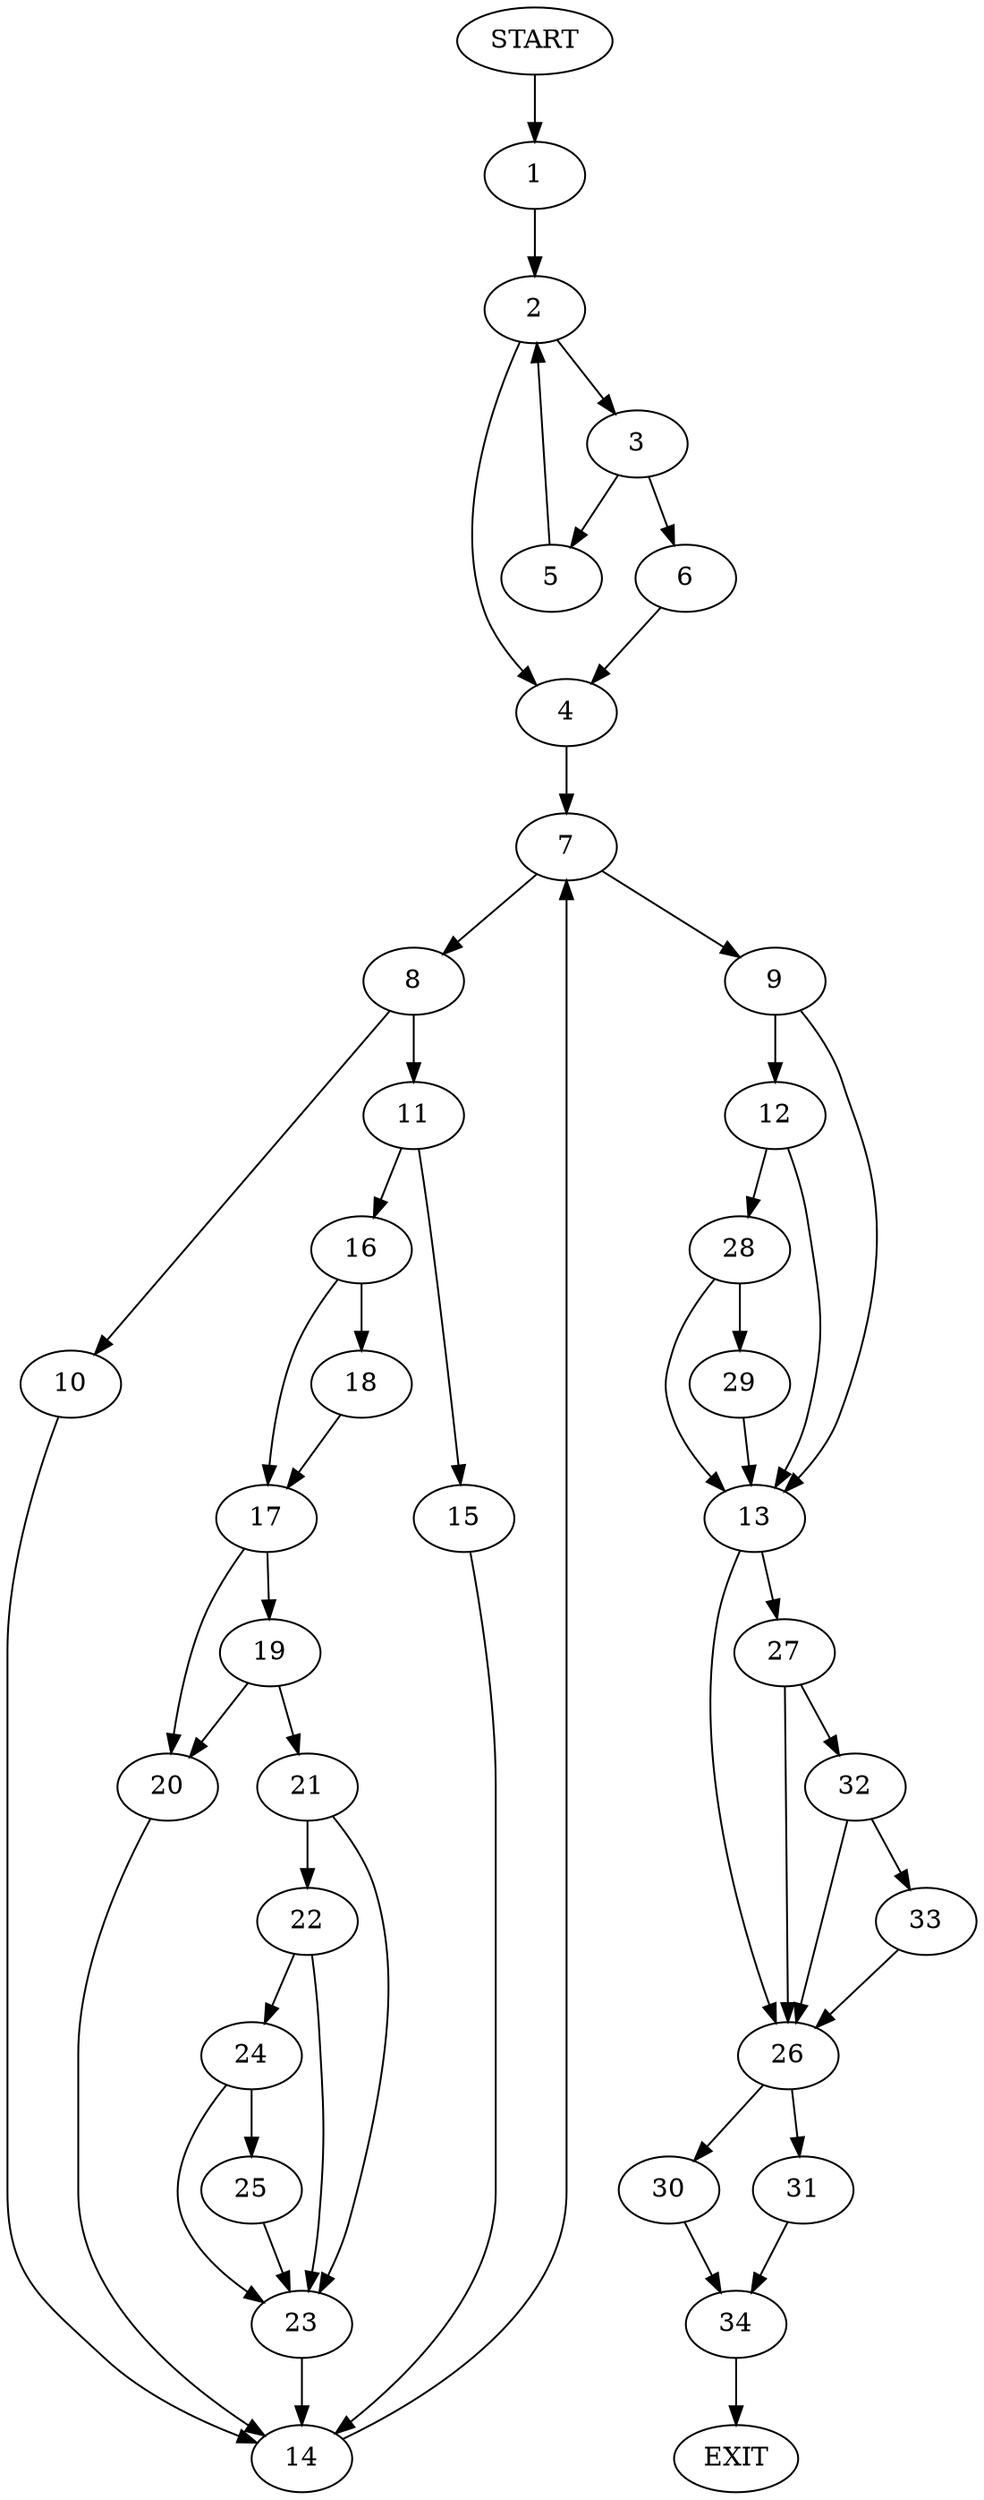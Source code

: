 digraph {
0 [label="START"]
35 [label="EXIT"]
0 -> 1
1 -> 2
2 -> 3
2 -> 4
3 -> 5
3 -> 6
4 -> 7
6 -> 4
5 -> 2
7 -> 8
7 -> 9
8 -> 10
8 -> 11
9 -> 12
9 -> 13
10 -> 14
11 -> 15
11 -> 16
15 -> 14
16 -> 17
16 -> 18
18 -> 17
17 -> 19
17 -> 20
19 -> 20
19 -> 21
20 -> 14
21 -> 22
21 -> 23
22 -> 24
22 -> 23
23 -> 14
24 -> 25
24 -> 23
25 -> 23
14 -> 7
13 -> 26
13 -> 27
12 -> 28
12 -> 13
28 -> 29
28 -> 13
29 -> 13
26 -> 30
26 -> 31
27 -> 26
27 -> 32
32 -> 26
32 -> 33
33 -> 26
31 -> 34
30 -> 34
34 -> 35
}
